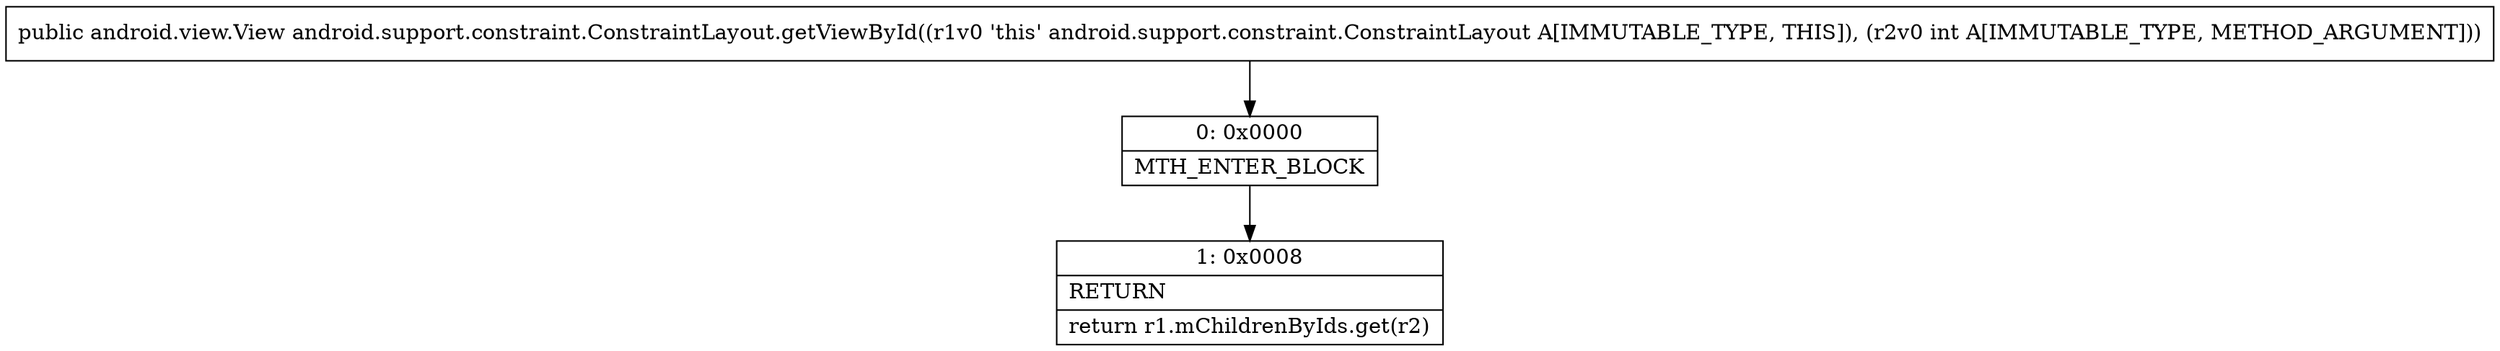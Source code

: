 digraph "CFG forandroid.support.constraint.ConstraintLayout.getViewById(I)Landroid\/view\/View;" {
Node_0 [shape=record,label="{0\:\ 0x0000|MTH_ENTER_BLOCK\l}"];
Node_1 [shape=record,label="{1\:\ 0x0008|RETURN\l|return r1.mChildrenByIds.get(r2)\l}"];
MethodNode[shape=record,label="{public android.view.View android.support.constraint.ConstraintLayout.getViewById((r1v0 'this' android.support.constraint.ConstraintLayout A[IMMUTABLE_TYPE, THIS]), (r2v0 int A[IMMUTABLE_TYPE, METHOD_ARGUMENT])) }"];
MethodNode -> Node_0;
Node_0 -> Node_1;
}

